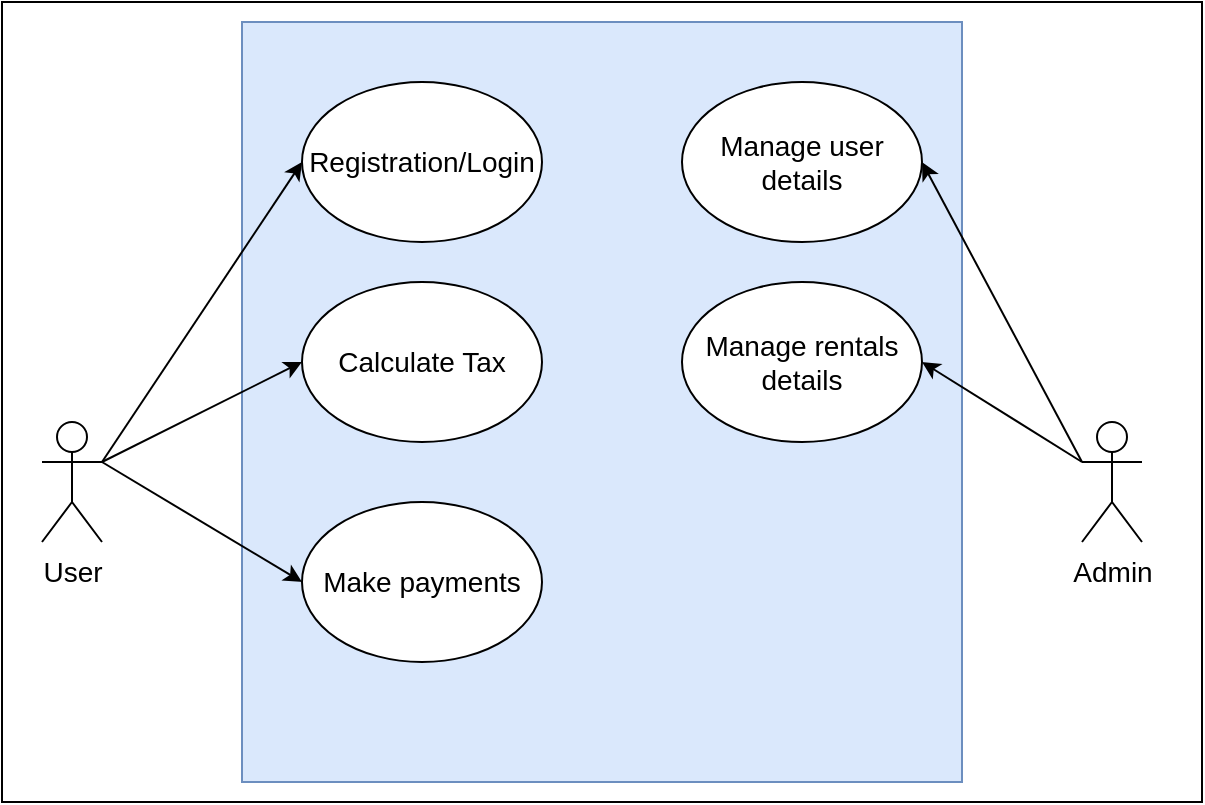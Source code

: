 <mxfile>
    <diagram id="_Ky5hZTEsPyaYqAQ0DNJ" name="Page-1">
        <mxGraphModel dx="1682" dy="525" grid="1" gridSize="10" guides="1" tooltips="1" connect="1" arrows="1" fold="1" page="1" pageScale="1" pageWidth="850" pageHeight="1100" math="0" shadow="0">
            <root>
                <mxCell id="0"/>
                <mxCell id="1" parent="0"/>
                <mxCell id="18" value="" style="rounded=0;whiteSpace=wrap;html=1;fillColor=default;fontSize=14;" parent="1" vertex="1">
                    <mxGeometry x="-40" y="70" width="600" height="400" as="geometry"/>
                </mxCell>
                <mxCell id="2" value="" style="rounded=0;whiteSpace=wrap;html=1;fillColor=#dae8fc;strokeColor=#6c8ebf;fontSize=14;" parent="1" vertex="1">
                    <mxGeometry x="80" y="80" width="360" height="380" as="geometry"/>
                </mxCell>
                <mxCell id="3" value="Admin" style="shape=umlActor;verticalLabelPosition=bottom;verticalAlign=top;html=1;outlineConnect=0;fontSize=14;" parent="1" vertex="1">
                    <mxGeometry x="500" y="280" width="30" height="60" as="geometry"/>
                </mxCell>
                <mxCell id="4" value="User" style="shape=umlActor;verticalLabelPosition=bottom;verticalAlign=top;html=1;outlineConnect=0;fontSize=14;" parent="1" vertex="1">
                    <mxGeometry x="-20" y="280" width="30" height="60" as="geometry"/>
                </mxCell>
                <mxCell id="6" value="Registration/Login" style="ellipse;whiteSpace=wrap;html=1;fontSize=14;" parent="1" vertex="1">
                    <mxGeometry x="110" y="110" width="120" height="80" as="geometry"/>
                </mxCell>
                <mxCell id="7" value="Calculate Tax" style="ellipse;whiteSpace=wrap;html=1;fontSize=14;" parent="1" vertex="1">
                    <mxGeometry x="110" y="210" width="120" height="80" as="geometry"/>
                </mxCell>
                <mxCell id="8" value="Manage user details" style="ellipse;whiteSpace=wrap;html=1;fontSize=14;" parent="1" vertex="1">
                    <mxGeometry x="300" y="110" width="120" height="80" as="geometry"/>
                </mxCell>
                <mxCell id="9" value="Manage rentals details" style="ellipse;whiteSpace=wrap;html=1;fontSize=14;" parent="1" vertex="1">
                    <mxGeometry x="300" y="210" width="120" height="80" as="geometry"/>
                </mxCell>
                <mxCell id="10" value="Make payments" style="ellipse;whiteSpace=wrap;html=1;fontSize=14;" parent="1" vertex="1">
                    <mxGeometry x="110" y="320" width="120" height="80" as="geometry"/>
                </mxCell>
                <mxCell id="12" value="" style="endArrow=classic;html=1;entryX=0;entryY=0.5;entryDx=0;entryDy=0;fontSize=14;" parent="1" target="6" edge="1">
                    <mxGeometry width="50" height="50" relative="1" as="geometry">
                        <mxPoint x="10" y="300" as="sourcePoint"/>
                        <mxPoint x="60" y="250" as="targetPoint"/>
                    </mxGeometry>
                </mxCell>
                <mxCell id="13" value="" style="endArrow=classic;html=1;entryX=0;entryY=0.5;entryDx=0;entryDy=0;fontSize=14;" parent="1" target="7" edge="1">
                    <mxGeometry width="50" height="50" relative="1" as="geometry">
                        <mxPoint x="10" y="300" as="sourcePoint"/>
                        <mxPoint x="120" y="160" as="targetPoint"/>
                    </mxGeometry>
                </mxCell>
                <mxCell id="14" value="" style="endArrow=classic;html=1;entryX=0;entryY=0.5;entryDx=0;entryDy=0;fontSize=14;" parent="1" target="10" edge="1">
                    <mxGeometry width="50" height="50" relative="1" as="geometry">
                        <mxPoint x="10" y="300" as="sourcePoint"/>
                        <mxPoint x="120" y="260" as="targetPoint"/>
                    </mxGeometry>
                </mxCell>
                <mxCell id="15" value="" style="endArrow=classic;html=1;entryX=1;entryY=0.5;entryDx=0;entryDy=0;exitX=0;exitY=0.333;exitDx=0;exitDy=0;exitPerimeter=0;fontSize=14;" parent="1" source="3" target="8" edge="1">
                    <mxGeometry width="50" height="50" relative="1" as="geometry">
                        <mxPoint x="350" y="310" as="sourcePoint"/>
                        <mxPoint x="450" y="160" as="targetPoint"/>
                    </mxGeometry>
                </mxCell>
                <mxCell id="16" value="" style="endArrow=classic;html=1;entryX=1;entryY=0.5;entryDx=0;entryDy=0;fontSize=14;" parent="1" target="9" edge="1">
                    <mxGeometry width="50" height="50" relative="1" as="geometry">
                        <mxPoint x="500" y="300" as="sourcePoint"/>
                        <mxPoint x="430" y="160" as="targetPoint"/>
                    </mxGeometry>
                </mxCell>
            </root>
        </mxGraphModel>
    </diagram>
</mxfile>